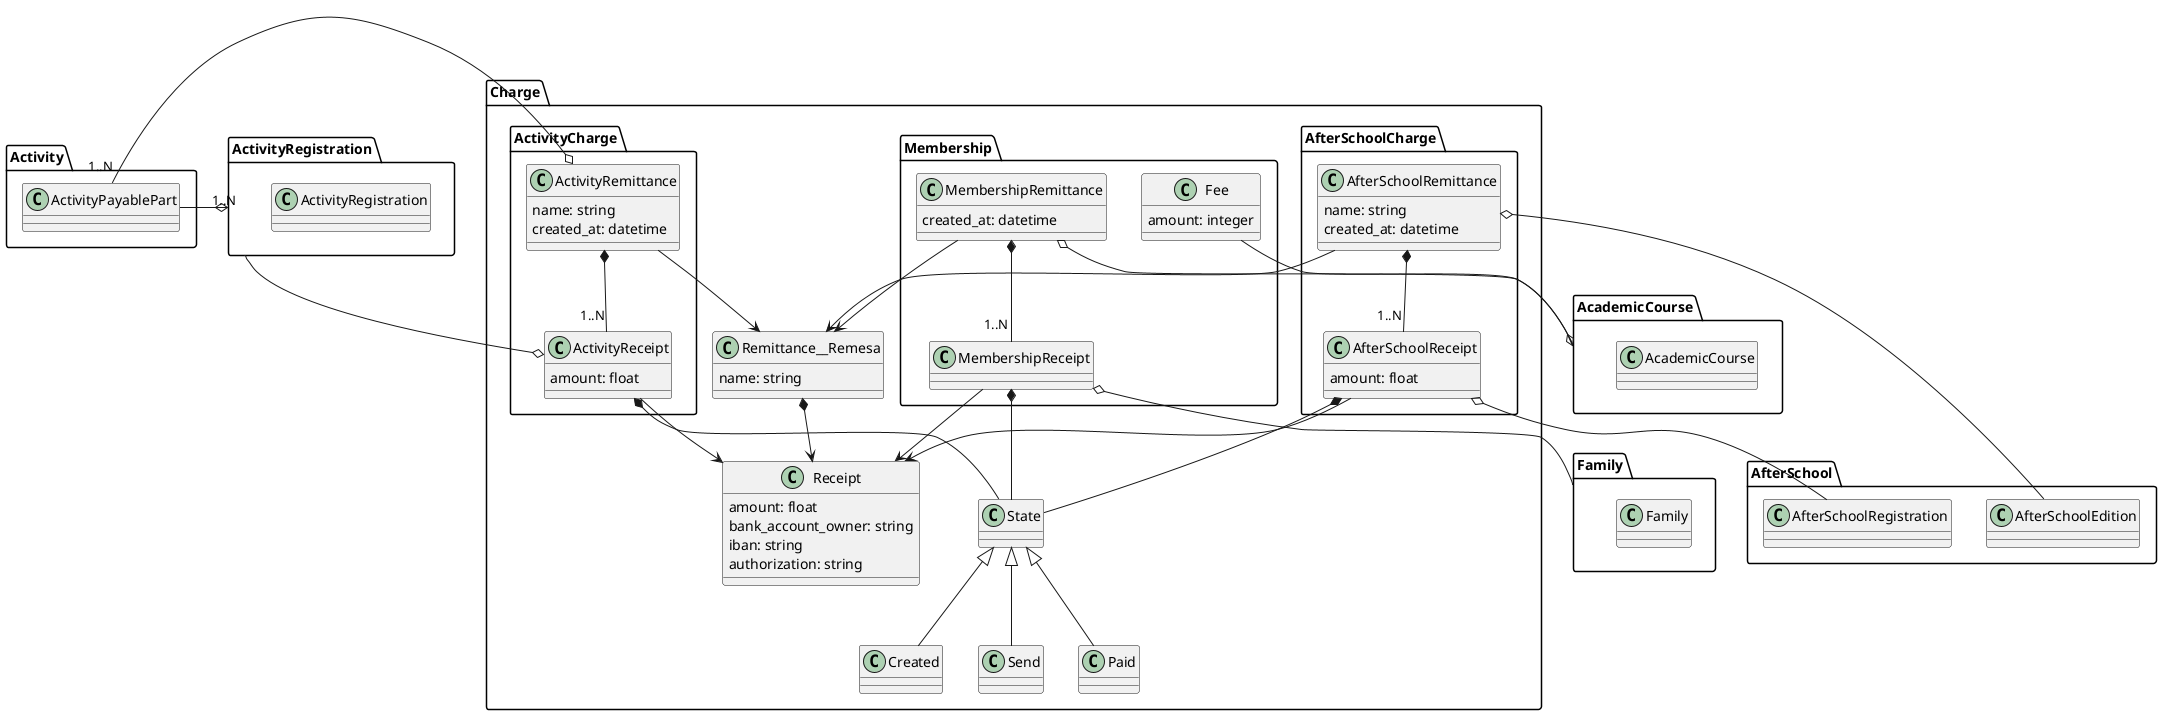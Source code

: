 @startuml
package Charge{
    package Membership{
        class MembershipRemittance {
            created_at: datetime
        }
        class MembershipReceipt
        class Fee{
            amount: integer
        }
    }
    package ActivityCharge{
        class ActivityRemittance{
            name: string
            created_at: datetime
        }
        class ActivityReceipt {
            amount: float
        }
    }
    package AfterSchoolCharge{
        class AfterSchoolRemittance{
            name: string
            created_at: datetime
        }
        class AfterSchoolReceipt {
            amount: float
        }
    }


    class State
    class Created
    class Send
    class Paid
    State <|-- Created
    State <|-- Send
    State <|-- Paid

    class Remittance__Remesa {
        name: string
    }
    class Receipt {
        amount: float
        bank_account_owner: string
        iban: string
        authorization: string
    }

    Remittance__Remesa *--> Receipt
    ActivityReceipt --> Receipt
    ActivityRemittance --> Remittance__Remesa
    MembershipReceipt --> Receipt
    MembershipRemittance --> Remittance__Remesa
    AfterSchoolReceipt --> Receipt
    AfterSchoolRemittance --> Remittance__Remesa

    ActivityReceipt *-- State
    ActivityRemittance *-- "1..N" ActivityReceipt
    MembershipReceipt *-- State
    MembershipRemittance *-- "1..N" MembershipReceipt
    AfterSchoolReceipt *-- State
    AfterSchoolRemittance *-- "1..N" AfterSchoolReceipt
}

package Activity{
    class ActivityPayablePart
}

ActivityPayablePart "1..N" -right-o ActivityRemittance

package ActivityRegistration {
    class ActivityRegistration
}

ActivityRegistration "1..N" --o ActivityReceipt

ActivityRegistration o--left ActivityPayablePart

package AcademicCourse{
    class AcademicCourse
}

Fee --o AcademicCourse
MembershipRemittance o-- AcademicCourse

package Family{
    class Family
}
MembershipReceipt o--  Family

package AfterSchool{
    class AfterSchoolEdition
    class AfterSchoolRegistration
}
AfterSchoolRemittance o-- AfterSchoolEdition
AfterSchoolReceipt o-- AfterSchoolRegistration
@enduml